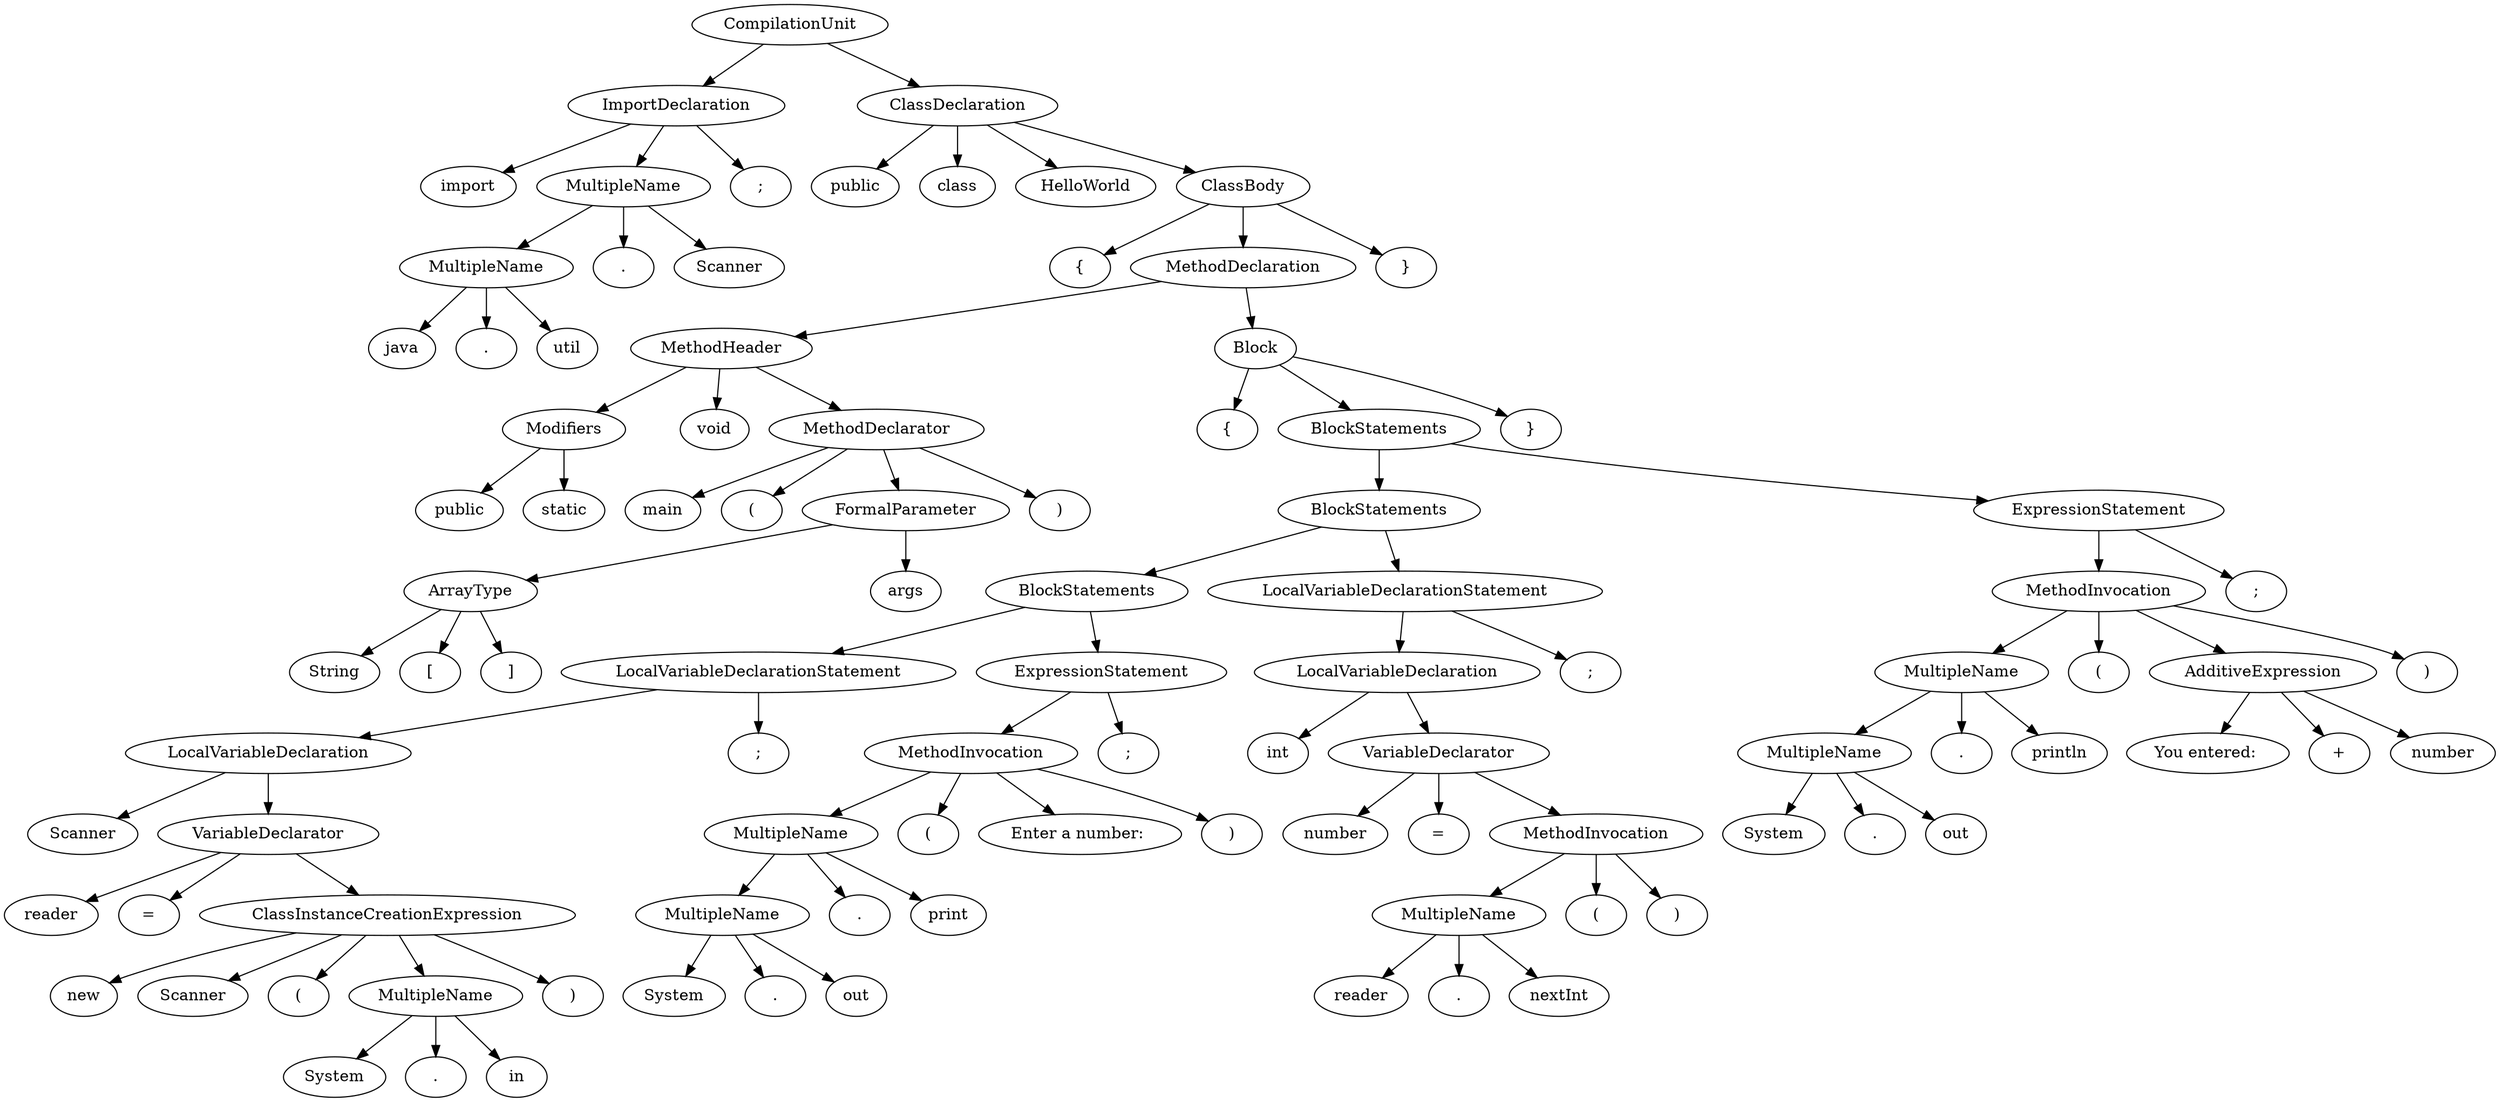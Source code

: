 digraph G{
ordering="out";
0[label="java"];
1[label="."];
2[label="util"];
3[label="MultipleName"];
3->0;
3->1;
3->2;
4[label="."];
5[label="Scanner"];
6[label="MultipleName"];
6->3;
6->4;
6->5;
7[label="import"];
8[label=";"];
9[label="ImportDeclaration"];
9->7;
9->6;
9->8;
10[label="public"];
11[label="public"];
12[label="static"];
13[label="Modifiers"];
13->11;
13->12;
14[label="String"];
15[label="["];
16[label="]"];
17[label="ArrayType"];
17->14;
17->15;
17->16;
18[label="args"];
19[label="FormalParameter"];
19->17;
19->18;
20[label="main"];
21[label="("];
22[label=")"];
23[label="MethodDeclarator"];
23->20;
23->21;
23->19;
23->22;
24[label="void"];
25[label="MethodHeader"];
25->13;
25->24;
25->23;
26[label="Scanner"];
27[label="reader"];
28[label="Scanner"];
29[label="System"];
30[label="."];
31[label="in"];
32[label="MultipleName"];
32->29;
32->30;
32->31;
33[label="new"];
34[label="("];
35[label=")"];
36[label="ClassInstanceCreationExpression"];
36->33;
36->28;
36->34;
36->32;
36->35;
37[label="="];
38[label="VariableDeclarator"];
38->27;
38->37;
38->36;
39[label="LocalVariableDeclaration"];
39->26;
39->38;
40[label=";"];
41[label="LocalVariableDeclarationStatement"];
41->39;
41->40;
42[label="System"];
43[label="."];
44[label="out"];
45[label="MultipleName"];
45->42;
45->43;
45->44;
46[label="."];
47[label="print"];
48[label="MultipleName"];
48->45;
48->46;
48->47;
49[label="Enter a number: "];
50[label="("];
51[label=")"];
52[label="MethodInvocation"];
52->48;
52->50;
52->49;
52->51;
53[label=";"];
54[label="ExpressionStatement"];
54->52;
54->53;
55[label="BlockStatements"];
55->41;
55->54;
56[label="int"];
57[label="number"];
58[label="reader"];
59[label="."];
60[label="nextInt"];
61[label="MultipleName"];
61->58;
61->59;
61->60;
62[label="("];
63[label=")"];
64[label="MethodInvocation"];
64->61;
64->62;
64->63;
65[label="="];
66[label="VariableDeclarator"];
66->57;
66->65;
66->64;
67[label="LocalVariableDeclaration"];
67->56;
67->66;
68[label=";"];
69[label="LocalVariableDeclarationStatement"];
69->67;
69->68;
70[label="BlockStatements"];
70->55;
70->69;
71[label="System"];
72[label="."];
73[label="out"];
74[label="MultipleName"];
74->71;
74->72;
74->73;
75[label="."];
76[label="println"];
77[label="MultipleName"];
77->74;
77->75;
77->76;
78[label="You entered: "];
79[label="number"];
80[label="+"];
81[label="AdditiveExpression"];
81->78;
81->80;
81->79;
82[label="("];
83[label=")"];
84[label="MethodInvocation"];
84->77;
84->82;
84->81;
84->83;
85[label=";"];
86[label="ExpressionStatement"];
86->84;
86->85;
87[label="BlockStatements"];
87->70;
87->86;
88[label="{"];
89[label="}"];
90[label="Block"];
90->88;
90->87;
90->89;
91[label="MethodDeclaration"];
91->25;
91->90;
92[label="{"];
93[label="}"];
94[label="ClassBody"];
94->92;
94->91;
94->93;
95[label="class"];
96[label="HelloWorld"];
97[label="ClassDeclaration"];
97->10;
97->95;
97->96;
97->94;
98[label="CompilationUnit"];
98->9;
98->97;
}
